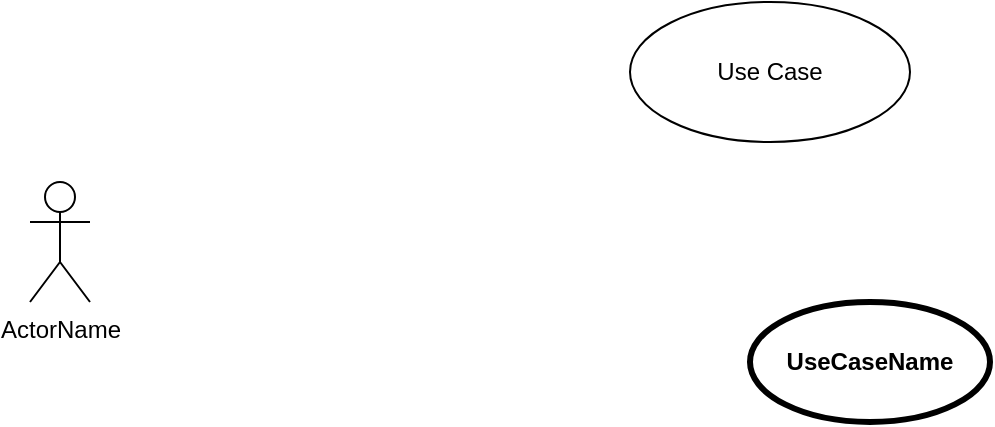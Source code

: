<mxfile version="12.6.5" type="github"><diagram id="nksvuGeWxwrTVunCKfY6" name="Page-1"><mxGraphModel dx="925" dy="522" grid="1" gridSize="10" guides="1" tooltips="1" connect="1" arrows="1" fold="1" page="1" pageScale="1" pageWidth="1169" pageHeight="827" math="0" shadow="0"><root><mxCell id="0"/><mxCell id="1" parent="0"/><mxCell id="vSNpblKckmbxAvy8a_Fv-1" value="ActorName" style="shape=umlActor;html=1;verticalLabelPosition=bottom;verticalAlign=top;align=center;" vertex="1" parent="1"><mxGeometry x="150" y="230" width="30" height="60" as="geometry"/></mxCell><mxCell id="vSNpblKckmbxAvy8a_Fv-3" value="Use Case" style="ellipse;whiteSpace=wrap;html=1;" vertex="1" parent="1"><mxGeometry x="450" y="140" width="140" height="70" as="geometry"/></mxCell><mxCell id="vSNpblKckmbxAvy8a_Fv-4" value="UseCaseName" style="shape=ellipse;html=1;strokeWidth=3;fontStyle=1;whiteSpace=wrap;align=center;perimeter=ellipsePerimeter;" vertex="1" parent="1"><mxGeometry x="510" y="290" width="120" height="60" as="geometry"/></mxCell></root></mxGraphModel></diagram></mxfile>